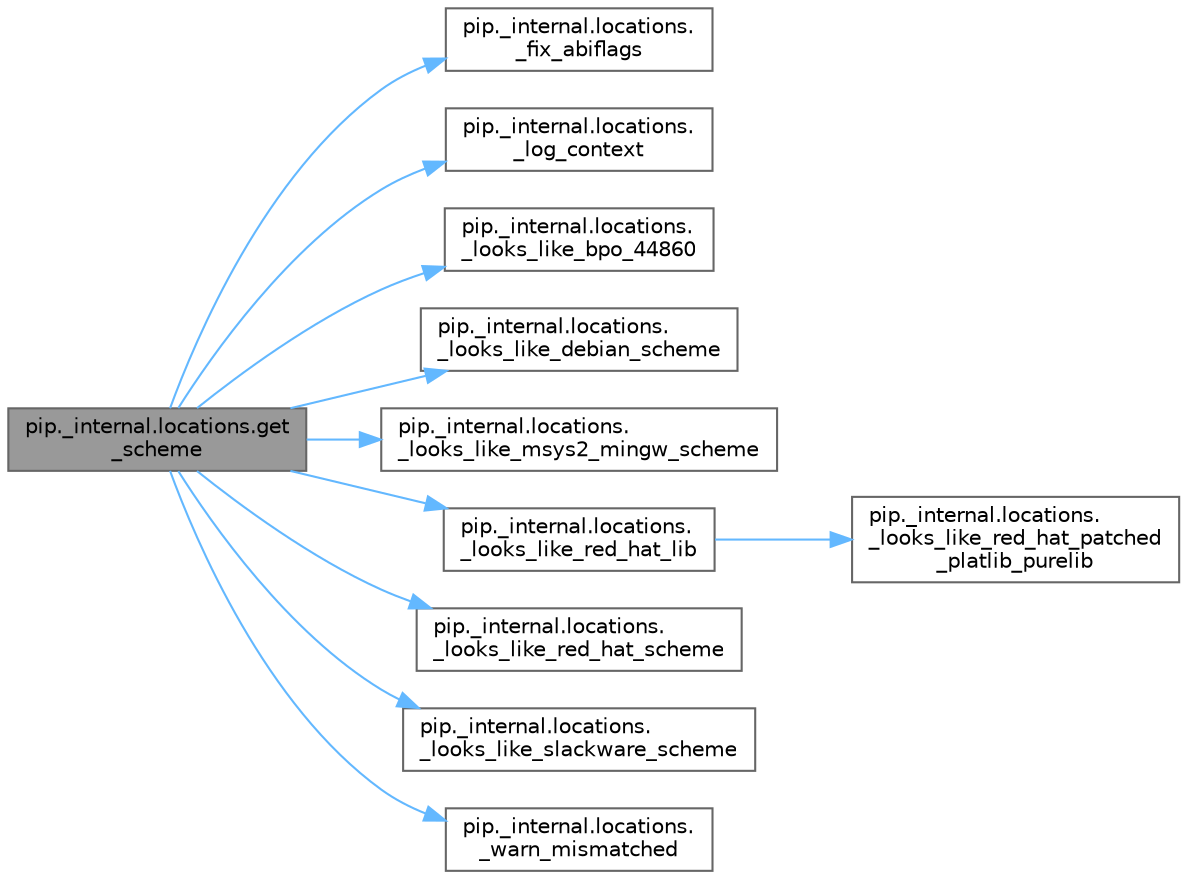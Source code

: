 digraph "pip._internal.locations.get_scheme"
{
 // LATEX_PDF_SIZE
  bgcolor="transparent";
  edge [fontname=Helvetica,fontsize=10,labelfontname=Helvetica,labelfontsize=10];
  node [fontname=Helvetica,fontsize=10,shape=box,height=0.2,width=0.4];
  rankdir="LR";
  Node1 [id="Node000001",label="pip._internal.locations.get\l_scheme",height=0.2,width=0.4,color="gray40", fillcolor="grey60", style="filled", fontcolor="black",tooltip=" "];
  Node1 -> Node2 [id="edge1_Node000001_Node000002",color="steelblue1",style="solid",tooltip=" "];
  Node2 [id="Node000002",label="pip._internal.locations.\l_fix_abiflags",height=0.2,width=0.4,color="grey40", fillcolor="white", style="filled",URL="$namespacepip_1_1__internal_1_1locations.html#a291bac702c7a4dbc58a8cfcf91d1fde2",tooltip=" "];
  Node1 -> Node3 [id="edge2_Node000001_Node000003",color="steelblue1",style="solid",tooltip=" "];
  Node3 [id="Node000003",label="pip._internal.locations.\l_log_context",height=0.2,width=0.4,color="grey40", fillcolor="white", style="filled",URL="$namespacepip_1_1__internal_1_1locations.html#af2cd88c8da2188651b6fc1f39db7b6a8",tooltip=" "];
  Node1 -> Node4 [id="edge3_Node000001_Node000004",color="steelblue1",style="solid",tooltip=" "];
  Node4 [id="Node000004",label="pip._internal.locations.\l_looks_like_bpo_44860",height=0.2,width=0.4,color="grey40", fillcolor="white", style="filled",URL="$namespacepip_1_1__internal_1_1locations.html#a0df6a9be7b6d344508d58b2c7487c064",tooltip=" "];
  Node1 -> Node5 [id="edge4_Node000001_Node000005",color="steelblue1",style="solid",tooltip=" "];
  Node5 [id="Node000005",label="pip._internal.locations.\l_looks_like_debian_scheme",height=0.2,width=0.4,color="grey40", fillcolor="white", style="filled",URL="$namespacepip_1_1__internal_1_1locations.html#a36375688be3152d7f73e41faa1268950",tooltip=" "];
  Node1 -> Node6 [id="edge5_Node000001_Node000006",color="steelblue1",style="solid",tooltip=" "];
  Node6 [id="Node000006",label="pip._internal.locations.\l_looks_like_msys2_mingw_scheme",height=0.2,width=0.4,color="grey40", fillcolor="white", style="filled",URL="$namespacepip_1_1__internal_1_1locations.html#ad0369960822ddb3deae8af4aa51add1b",tooltip=" "];
  Node1 -> Node7 [id="edge6_Node000001_Node000007",color="steelblue1",style="solid",tooltip=" "];
  Node7 [id="Node000007",label="pip._internal.locations.\l_looks_like_red_hat_lib",height=0.2,width=0.4,color="grey40", fillcolor="white", style="filled",URL="$namespacepip_1_1__internal_1_1locations.html#a53eb998d069e8a458b1d06a109ed8370",tooltip=" "];
  Node7 -> Node8 [id="edge7_Node000007_Node000008",color="steelblue1",style="solid",tooltip=" "];
  Node8 [id="Node000008",label="pip._internal.locations.\l_looks_like_red_hat_patched\l_platlib_purelib",height=0.2,width=0.4,color="grey40", fillcolor="white", style="filled",URL="$namespacepip_1_1__internal_1_1locations.html#a3cd90f2ff08e8283648cac87ca133aa1",tooltip=" "];
  Node1 -> Node9 [id="edge8_Node000001_Node000009",color="steelblue1",style="solid",tooltip=" "];
  Node9 [id="Node000009",label="pip._internal.locations.\l_looks_like_red_hat_scheme",height=0.2,width=0.4,color="grey40", fillcolor="white", style="filled",URL="$namespacepip_1_1__internal_1_1locations.html#a2dbfed03919a70a95fd3b31e1cd31bc9",tooltip=" "];
  Node1 -> Node10 [id="edge9_Node000001_Node000010",color="steelblue1",style="solid",tooltip=" "];
  Node10 [id="Node000010",label="pip._internal.locations.\l_looks_like_slackware_scheme",height=0.2,width=0.4,color="grey40", fillcolor="white", style="filled",URL="$namespacepip_1_1__internal_1_1locations.html#a74e59f466cb81b463d16e11157fce734",tooltip=" "];
  Node1 -> Node11 [id="edge10_Node000001_Node000011",color="steelblue1",style="solid",tooltip=" "];
  Node11 [id="Node000011",label="pip._internal.locations.\l_warn_mismatched",height=0.2,width=0.4,color="grey40", fillcolor="white", style="filled",URL="$namespacepip_1_1__internal_1_1locations.html#a35a943b44b964ecd58a72ef9ec55d6dd",tooltip=" "];
}
